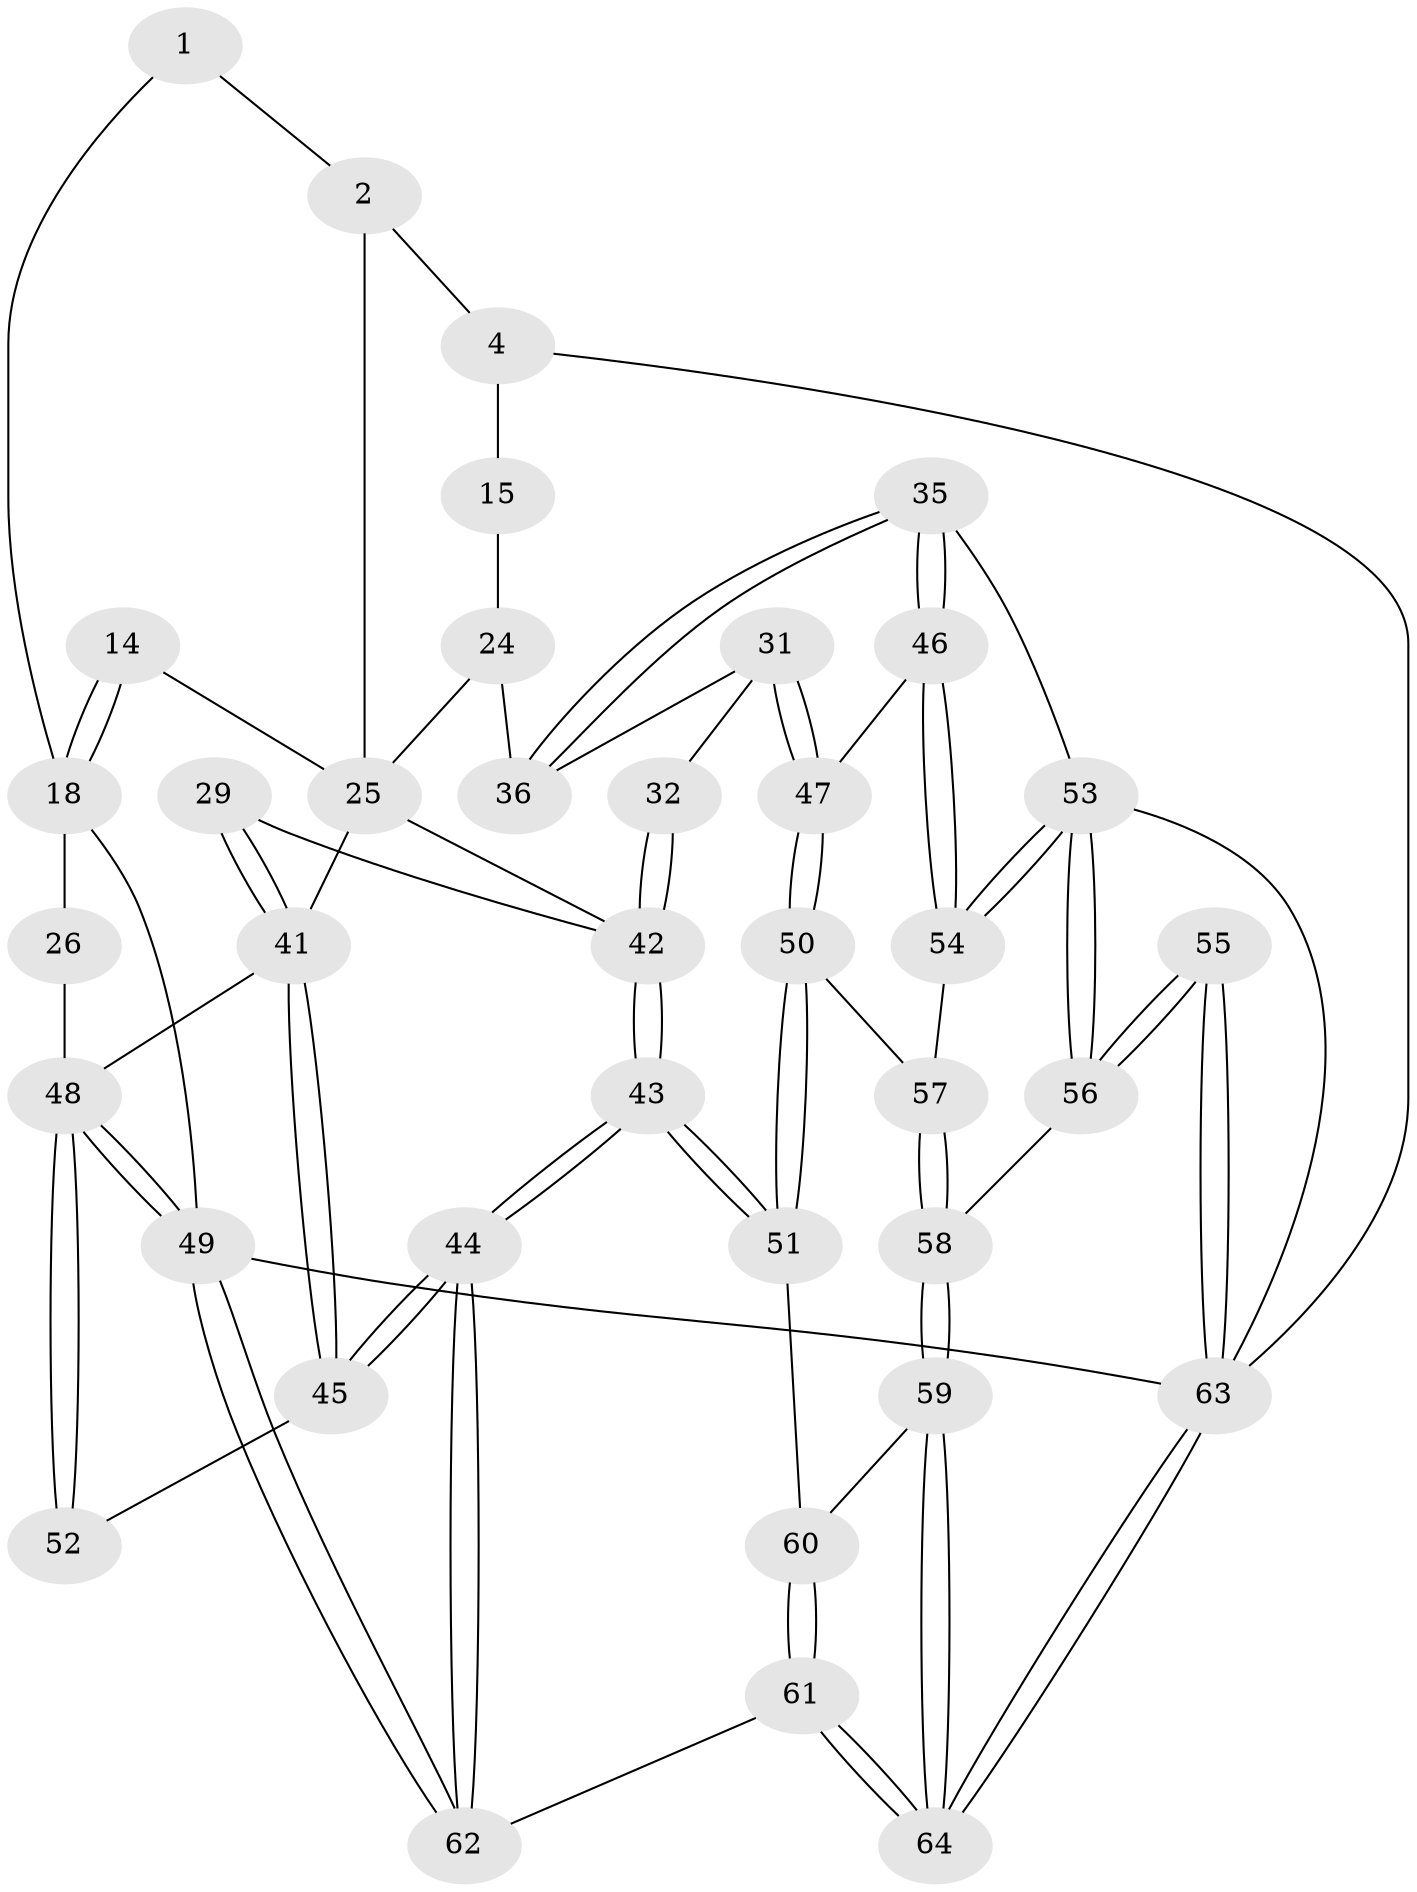 // original degree distribution, {3: 0.03125, 4: 0.265625, 5: 0.46875, 6: 0.234375}
// Generated by graph-tools (version 1.1) at 2025/06/03/04/25 22:06:22]
// undirected, 38 vertices, 86 edges
graph export_dot {
graph [start="1"]
  node [color=gray90,style=filled];
  1 [pos="+0.36498664873456504+0"];
  2 [pos="+0.5260006477038166+0"];
  4 [pos="+1+0",super="+3"];
  14 [pos="+0.28281069731772296+0.23300595243134423"];
  15 [pos="+0.7610796186255054+0.302569381023987"];
  18 [pos="+0.16674063158846028+0.31289136873607376",super="+11+8"];
  24 [pos="+0.4407659884815764+0.437317009867765",super="+17+16"];
  25 [pos="+0.44028401539656414+0.43714276089360343",super="+19+13"];
  26 [pos="+0+0.3024216107035253",super="+23"];
  29 [pos="+0.27474889840457356+0.4913562638880201"];
  31 [pos="+0.4937259986073632+0.5524047732300628"];
  32 [pos="+0.4747938578425005+0.5641273511866642"];
  35 [pos="+0.8451649941829319+0.4431989463065657"];
  36 [pos="+0.7901562797698246+0.3981445367450179",super="+30"];
  41 [pos="+0.2591046082358275+0.6516777710242568",super="+39+21"];
  42 [pos="+0.4120914636632422+0.6076767421538065",super="+28+27"];
  43 [pos="+0.3914507548873574+0.8040346194199341"];
  44 [pos="+0.35985152777661455+0.8222895325113412"];
  45 [pos="+0.3496069966932326+0.8138711406745467"];
  46 [pos="+0.7879857670916425+0.5394737998369007"];
  47 [pos="+0.6256785890028036+0.686994537773272"];
  48 [pos="+0+0.7050622327334906",super="+38+37+40+22"];
  49 [pos="+0+1",super="+6"];
  50 [pos="+0.5913437602095726+0.7342646733745328"];
  51 [pos="+0.472515435001537+0.8002220937082412"];
  52 [pos="+0.057014984103154344+0.7033089172336978"];
  53 [pos="+0.9126473785958645+0.8511639060201779",super="+34"];
  54 [pos="+0.7986166924626846+0.7764284181414934"];
  55 [pos="+1+1"];
  56 [pos="+0.9264406106450482+0.8833322038121232"];
  57 [pos="+0.7328200974416927+0.8480890643938154"];
  58 [pos="+0.7368217281084546+0.8868080570308325"];
  59 [pos="+0.7107624751414121+0.9518085229117682"];
  60 [pos="+0.5653339396150813+0.8930278866654324"];
  61 [pos="+0.5845590684620562+1"];
  62 [pos="+0.22861372158521942+1"];
  63 [pos="+1+1",super="+33"];
  64 [pos="+0.7952928689783247+1"];
  1 -- 2;
  1 -- 18;
  2 -- 4;
  2 -- 25;
  4 -- 15 [weight=2];
  4 -- 63;
  14 -- 18 [weight=2];
  14 -- 18;
  14 -- 25;
  15 -- 24;
  18 -- 26 [weight=2];
  18 -- 49 [weight=2];
  24 -- 25 [weight=2];
  24 -- 36 [weight=2];
  25 -- 42;
  25 -- 41;
  26 -- 48 [weight=2];
  29 -- 41 [weight=2];
  29 -- 41;
  29 -- 42;
  31 -- 32;
  31 -- 47;
  31 -- 47;
  31 -- 36;
  32 -- 42 [weight=2];
  32 -- 42;
  35 -- 36;
  35 -- 36;
  35 -- 46;
  35 -- 46;
  35 -- 53;
  41 -- 45;
  41 -- 45;
  41 -- 48 [weight=2];
  42 -- 43;
  42 -- 43;
  43 -- 44;
  43 -- 44;
  43 -- 51;
  43 -- 51;
  44 -- 45;
  44 -- 45;
  44 -- 62;
  44 -- 62;
  45 -- 52;
  46 -- 47;
  46 -- 54;
  46 -- 54;
  47 -- 50;
  47 -- 50;
  48 -- 49;
  48 -- 49;
  48 -- 52 [weight=2];
  48 -- 52;
  49 -- 62;
  49 -- 62;
  49 -- 63 [weight=2];
  50 -- 51;
  50 -- 51;
  50 -- 57;
  51 -- 60;
  53 -- 54;
  53 -- 54;
  53 -- 56;
  53 -- 56;
  53 -- 63;
  54 -- 57;
  55 -- 56;
  55 -- 56;
  55 -- 63 [weight=2];
  55 -- 63;
  56 -- 58;
  57 -- 58;
  57 -- 58;
  58 -- 59;
  58 -- 59;
  59 -- 60;
  59 -- 64;
  59 -- 64;
  60 -- 61;
  60 -- 61;
  61 -- 62;
  61 -- 64;
  61 -- 64;
  63 -- 64;
  63 -- 64;
}

